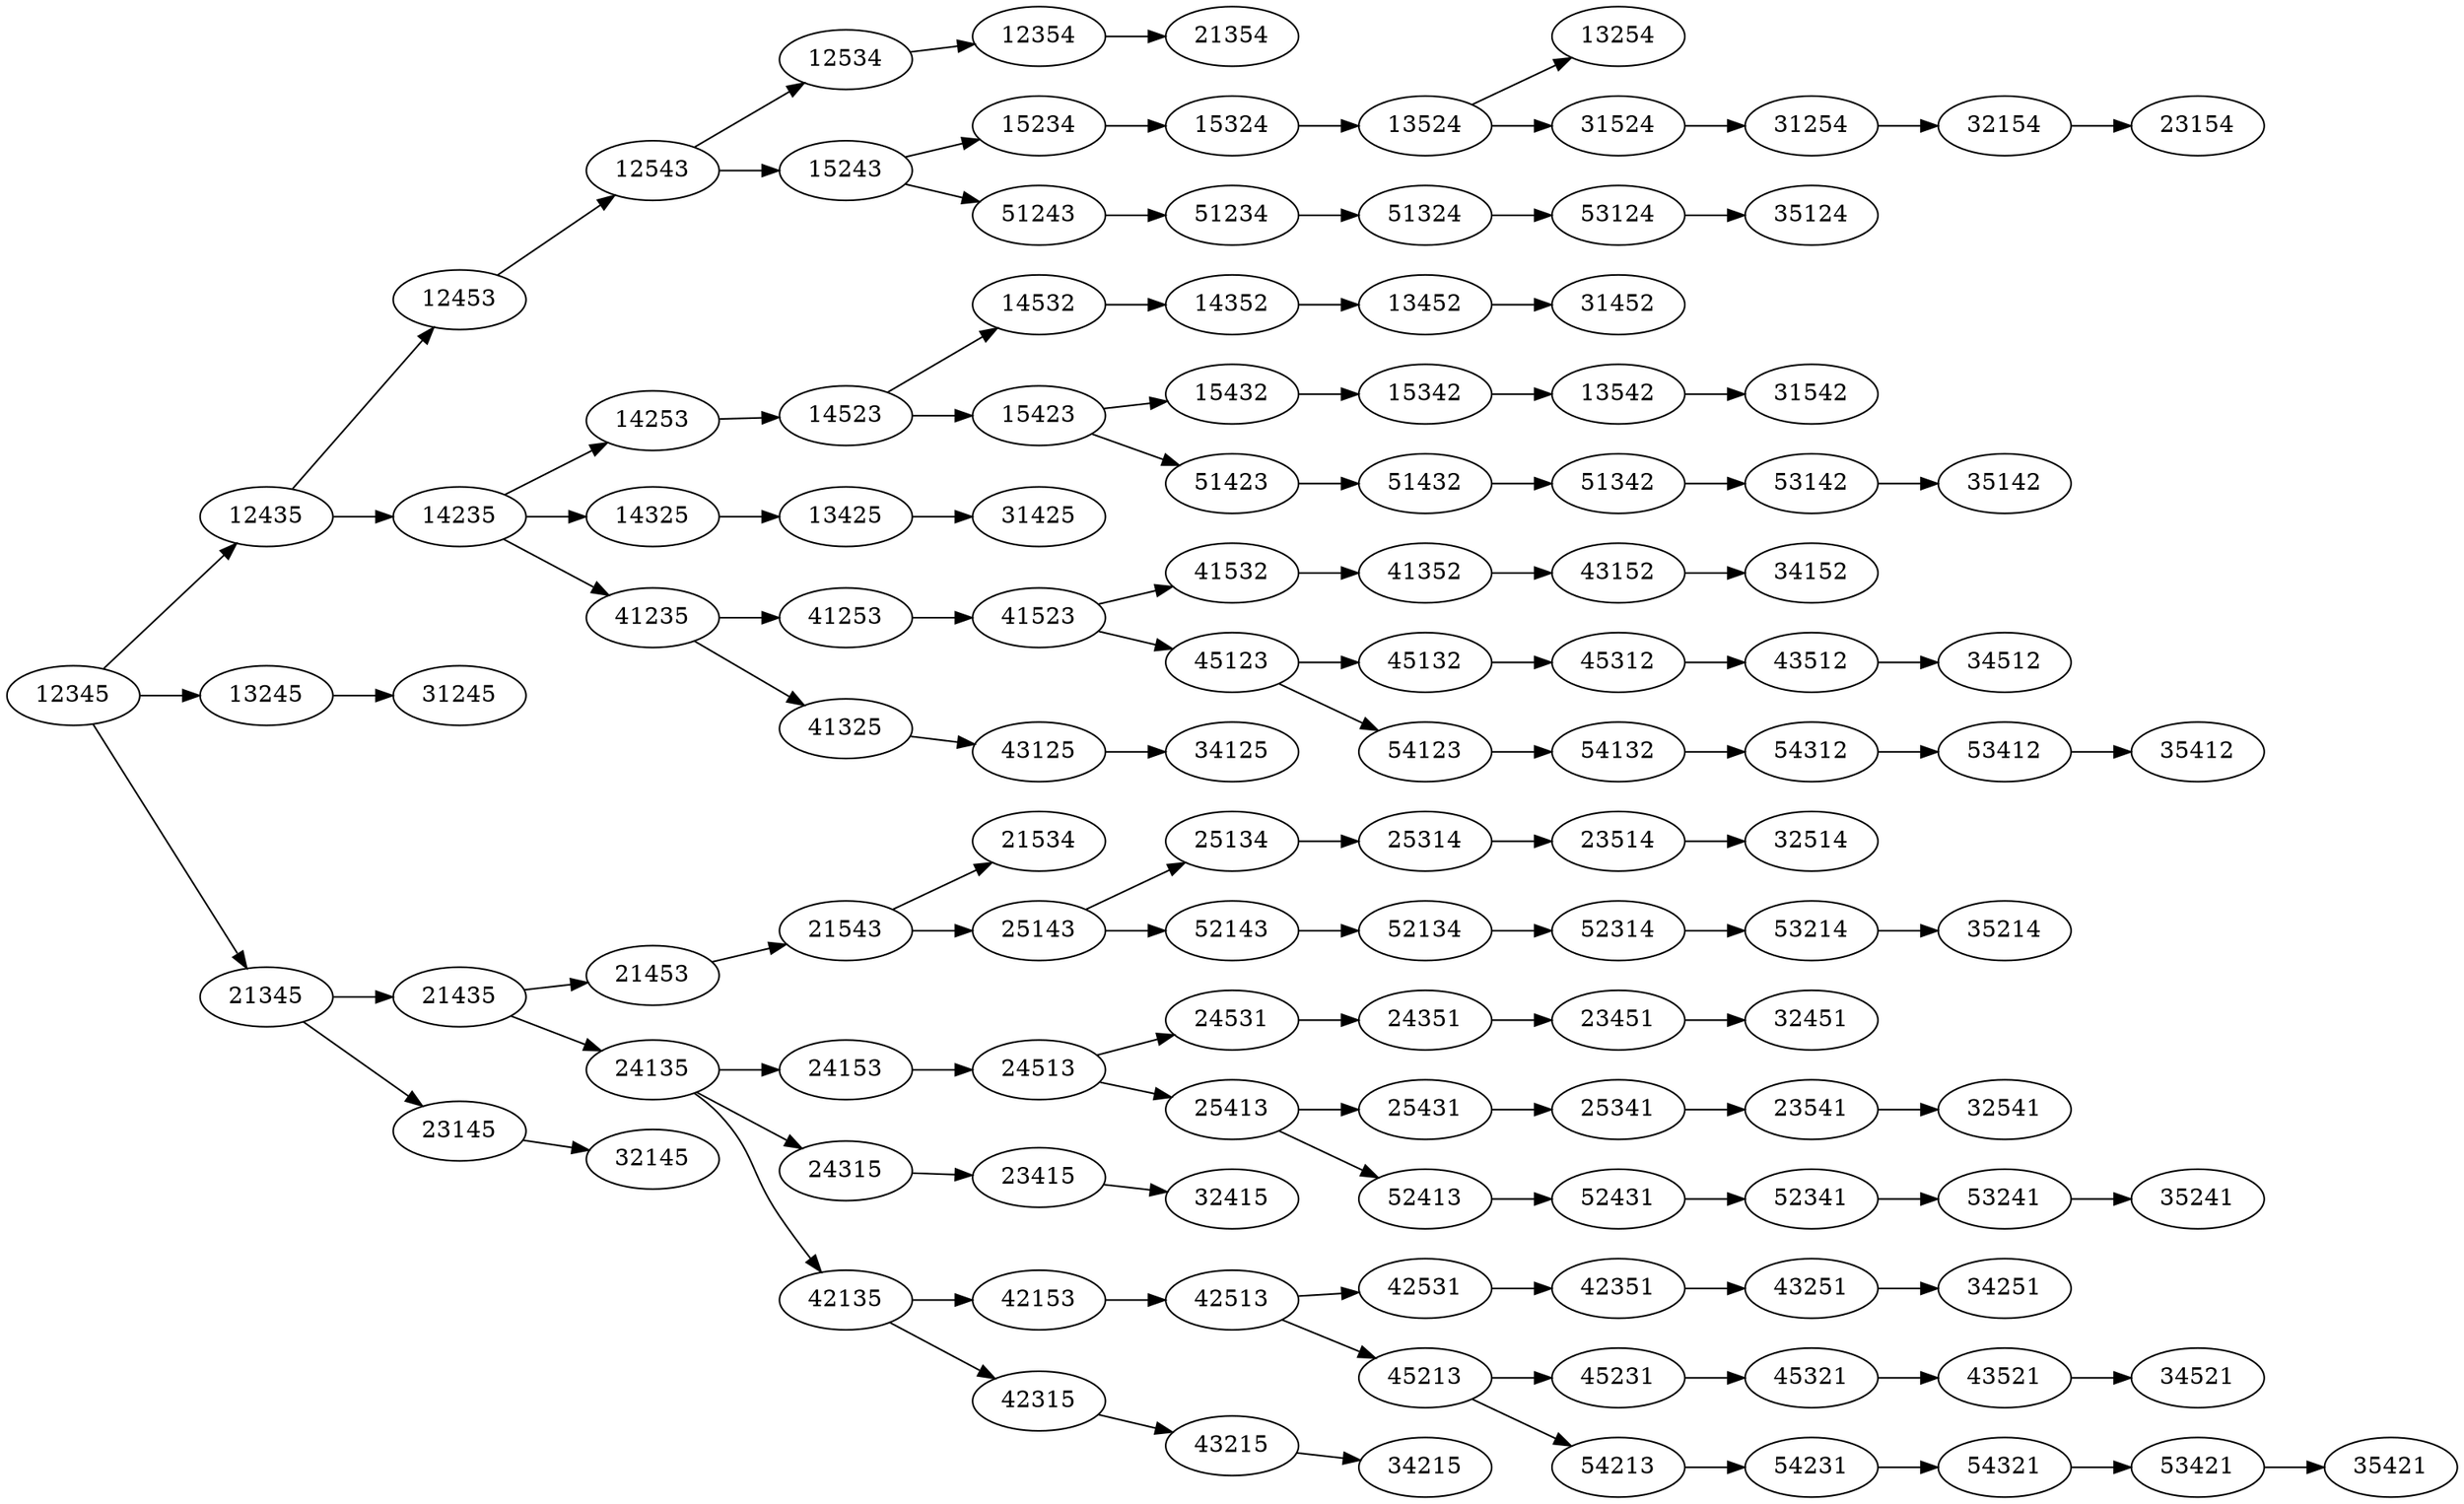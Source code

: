 digraph Tree5_3 {
    rankdir = LR;
    "12345" -> "12435";
    "12345" -> "13245";
    "12345" -> "21345";
    "12354" -> "21354";
    "12435" -> "12453";
    "12435" -> "14235";
    "12453" -> "12543";
    "12534" -> "12354";
    "12543" -> "12534";
    "12543" -> "15243";
    "13245" -> "31245";
    "13425" -> "31425";
    "13452" -> "31452";
    "13524" -> "13254";
    "13524" -> "31524";
    "13542" -> "31542";
    "14235" -> "14253";
    "14235" -> "14325";
    "14235" -> "41235";
    "14253" -> "14523";
    "14325" -> "13425";
    "14352" -> "13452";
    "14523" -> "14532";
    "14523" -> "15423";
    "14532" -> "14352";
    "15234" -> "15324";
    "15243" -> "15234";
    "15243" -> "51243";
    "15324" -> "13524";
    "15342" -> "13542";
    "15423" -> "15432";
    "15423" -> "51423";
    "15432" -> "15342";
    "21345" -> "21435";
    "21345" -> "23145";
    "21435" -> "21453";
    "21435" -> "24135";
    "21453" -> "21543";
    "21543" -> "21534";
    "21543" -> "25143";
    "23145" -> "32145";
    "23415" -> "32415";
    "23451" -> "32451";
    "23514" -> "32514";
    "23541" -> "32541";
    "24135" -> "24153";
    "24135" -> "24315";
    "24135" -> "42135";
    "24153" -> "24513";
    "24315" -> "23415";
    "24351" -> "23451";
    "24513" -> "24531";
    "24513" -> "25413";
    "24531" -> "24351";
    "25134" -> "25314";
    "25143" -> "25134";
    "25143" -> "52143";
    "25314" -> "23514";
    "25341" -> "23541";
    "25413" -> "25431";
    "25413" -> "52413";
    "25431" -> "25341";
    "31254" -> "32154";
    "31524" -> "31254";
    "32154" -> "23154";
    "41235" -> "41253";
    "41235" -> "41325";
    "41253" -> "41523";
    "41325" -> "43125";
    "41352" -> "43152";
    "41523" -> "41532";
    "41523" -> "45123";
    "41532" -> "41352";
    "42135" -> "42153";
    "42135" -> "42315";
    "42153" -> "42513";
    "42315" -> "43215";
    "42351" -> "43251";
    "42513" -> "42531";
    "42513" -> "45213";
    "42531" -> "42351";
    "43125" -> "34125";
    "43152" -> "34152";
    "43215" -> "34215";
    "43251" -> "34251";
    "43512" -> "34512";
    "43521" -> "34521";
    "45123" -> "45132";
    "45123" -> "54123";
    "45132" -> "45312";
    "45213" -> "45231";
    "45213" -> "54213";
    "45231" -> "45321";
    "45312" -> "43512";
    "45321" -> "43521";
    "51234" -> "51324";
    "51243" -> "51234";
    "51324" -> "53124";
    "51342" -> "53142";
    "51423" -> "51432";
    "51432" -> "51342";
    "52134" -> "52314";
    "52143" -> "52134";
    "52314" -> "53214";
    "52341" -> "53241";
    "52413" -> "52431";
    "52431" -> "52341";
    "53124" -> "35124";
    "53142" -> "35142";
    "53214" -> "35214";
    "53241" -> "35241";
    "53412" -> "35412";
    "53421" -> "35421";
    "54123" -> "54132";
    "54132" -> "54312";
    "54213" -> "54231";
    "54231" -> "54321";
    "54312" -> "53412";
    "54321" -> "53421";
}
